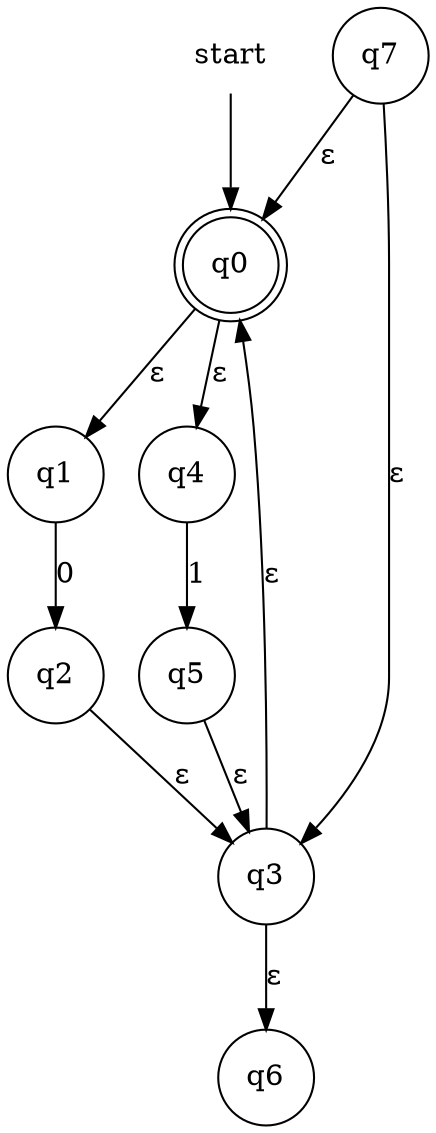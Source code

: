digraph automaton {
    node [shape=none]; start;
    node [shape=doublecircle]; "q0";
    node [shape=circle];
    start -> "q0";
    "q0" -> "q1" [label="&epsilon;"];
    "q0" -> "q4" [label="&epsilon;"];
    "q1" -> "q2" [label="0"];
    "q2" -> "q3" [label="&epsilon;"];
    "q3" -> "q0" [label="&epsilon;"];
    "q3" -> "q6" [label="&epsilon;"];
    "q4" -> "q5" [label="1"];
    "q5" -> "q3" [label="&epsilon;"];
    "q7" -> "q0" [label="&epsilon;"];
    "q7" -> "q3" [label="&epsilon;"];
}
